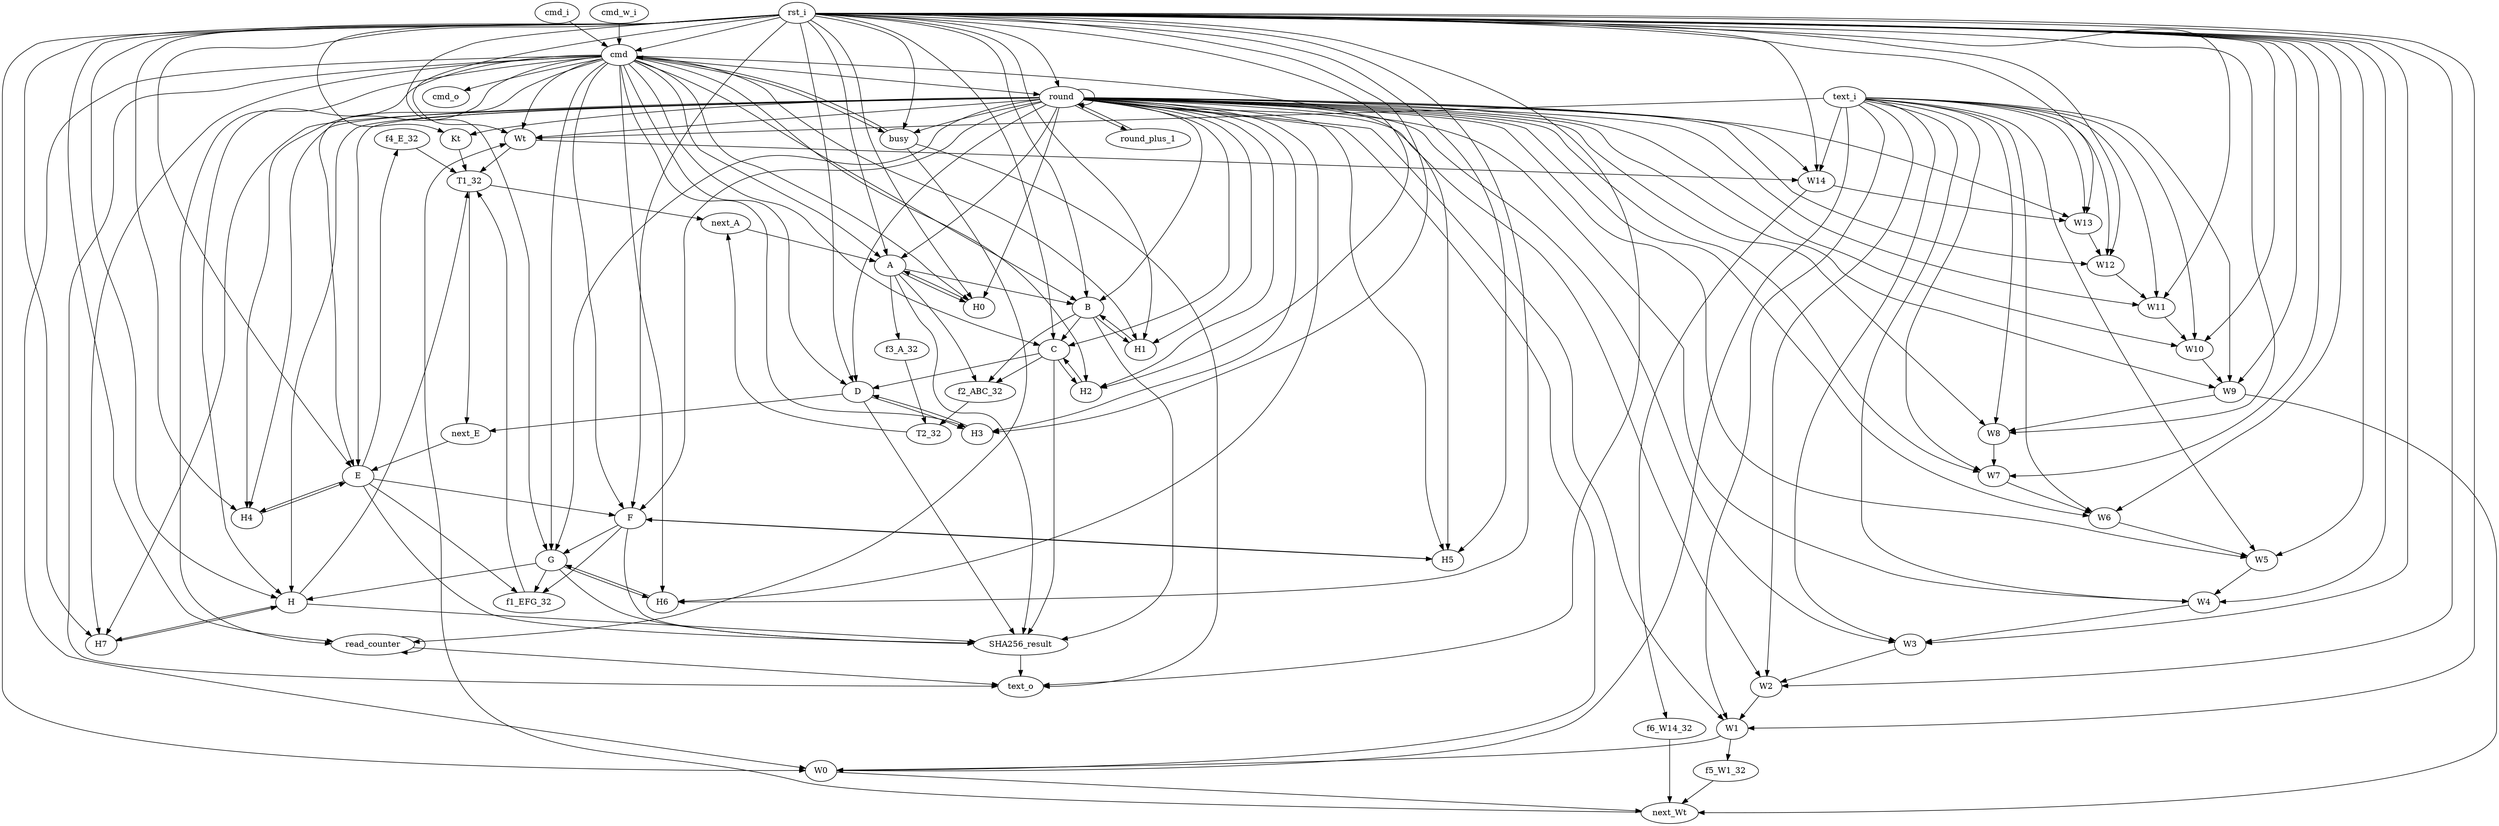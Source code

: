 digraph "" {
	f4_E_32 -> T1_32	 [weight=1.0];
	W14 -> W13	 [weight=1.0];
	W14 -> f6_W14_32	 [weight=1.0];
	W13 -> W12	 [weight=1.0];
	f5_W1_32 -> next_Wt	 [weight=1.0];
	f3_A_32 -> T2_32	 [weight=1.0];
	H7 -> H	 [weight=1.0];
	next_Wt -> Wt	 [weight=1.0];
	H4 -> E	 [weight=1.0];
	next_E -> E	 [weight=17.0];
	cmd_i -> cmd	 [weight=1.0];
	W10 -> W9	 [weight=1.0];
	next_A -> A	 [weight=17.0];
	rst_i -> W14	 [weight=3.0];
	rst_i -> W13	 [weight=3.0];
	rst_i -> H7	 [weight=3.0];
	rst_i -> H4	 [weight=3.0];
	rst_i -> W10	 [weight=3.0];
	rst_i -> busy	 [weight=5.0];
	rst_i -> G	 [weight=19.0];
	rst_i -> Wt	 [weight=19.0];
	rst_i -> read_counter	 [weight=3.0];
	rst_i -> A	 [weight=19.0];
	rst_i -> text_o	 [weight=11.0];
	rst_i -> C	 [weight=19.0];
	rst_i -> B	 [weight=19.0];
	rst_i -> E	 [weight=19.0];
	rst_i -> D	 [weight=19.0];
	rst_i -> F	 [weight=19.0];
	rst_i -> H	 [weight=19.0];
	rst_i -> Kt	 [weight=66.0];
	rst_i -> H1	 [weight=3.0];
	rst_i -> W4	 [weight=3.0];
	rst_i -> H2	 [weight=3.0];
	rst_i -> H3	 [weight=3.0];
	rst_i -> H0	 [weight=3.0];
	rst_i -> cmd	 [weight=4.0];
	rst_i -> H6	 [weight=3.0];
	rst_i -> W12	 [weight=3.0];
	rst_i -> W11	 [weight=3.0];
	rst_i -> H5	 [weight=3.0];
	rst_i -> W7	 [weight=3.0];
	rst_i -> W6	 [weight=3.0];
	rst_i -> W5	 [weight=3.0];
	rst_i -> W3	 [weight=3.0];
	rst_i -> W2	 [weight=3.0];
	rst_i -> W1	 [weight=3.0];
	rst_i -> W0	 [weight=4.0];
	rst_i -> round	 [weight=22.0];
	rst_i -> W9	 [weight=3.0];
	rst_i -> W8	 [weight=3.0];
	busy -> read_counter	 [weight=1.0];
	busy -> text_o	 [weight=10.0];
	busy -> cmd	 [weight=2.0];
	G -> f1_EFG_32	 [weight=1.0];
	G -> SHA256_result	 [weight=1.0];
	G -> H	 [weight=17.0];
	G -> H6	 [weight=1.0];
	T2_32 -> next_A	 [weight=1.0];
	f6_W14_32 -> next_Wt	 [weight=1.0];
	f1_EFG_32 -> T1_32	 [weight=1.0];
	Wt -> W14	 [weight=1.0];
	Wt -> T1_32	 [weight=1.0];
	read_counter -> read_counter	 [weight=2.0];
	read_counter -> text_o	 [weight=9.0];
	A -> f3_A_32	 [weight=1.0];
	A -> B	 [weight=17.0];
	A -> SHA256_result	 [weight=1.0];
	A -> f2_ABC_32	 [weight=1.0];
	A -> H0	 [weight=1.0];
	C -> D	 [weight=17.0];
	C -> SHA256_result	 [weight=1.0];
	C -> f2_ABC_32	 [weight=1.0];
	C -> H2	 [weight=1.0];
	B -> C	 [weight=17.0];
	B -> SHA256_result	 [weight=1.0];
	B -> f2_ABC_32	 [weight=1.0];
	B -> H1	 [weight=1.0];
	E -> f4_E_32	 [weight=1.0];
	E -> H4	 [weight=1.0];
	E -> f1_EFG_32	 [weight=1.0];
	E -> SHA256_result	 [weight=1.0];
	E -> F	 [weight=17.0];
	D -> next_E	 [weight=1.0];
	D -> SHA256_result	 [weight=1.0];
	D -> H3	 [weight=1.0];
	SHA256_result -> text_o	 [weight=8.0];
	F -> G	 [weight=17.0];
	F -> f1_EFG_32	 [weight=1.0];
	F -> SHA256_result	 [weight=1.0];
	F -> H5	 [weight=1.0];
	H -> H7	 [weight=1.0];
	H -> SHA256_result	 [weight=1.0];
	H -> T1_32	 [weight=1.0];
	f2_ABC_32 -> T2_32	 [weight=1.0];
	Kt -> T1_32	 [weight=1.0];
	H1 -> B	 [weight=1.0];
	cmd_w_i -> cmd	 [weight=3.0];
	W4 -> W3	 [weight=1.0];
	T1_32 -> next_E	 [weight=1.0];
	T1_32 -> next_A	 [weight=1.0];
	text_i -> W14	 [weight=1.0];
	text_i -> W13	 [weight=1.0];
	text_i -> W10	 [weight=1.0];
	text_i -> Wt	 [weight=17.0];
	text_i -> W4	 [weight=1.0];
	text_i -> W12	 [weight=1.0];
	text_i -> W11	 [weight=1.0];
	text_i -> W7	 [weight=1.0];
	text_i -> W6	 [weight=1.0];
	text_i -> W5	 [weight=1.0];
	text_i -> W3	 [weight=1.0];
	text_i -> W2	 [weight=1.0];
	text_i -> W1	 [weight=1.0];
	text_i -> W0	 [weight=1.0];
	text_i -> W9	 [weight=1.0];
	text_i -> W8	 [weight=1.0];
	H2 -> C	 [weight=1.0];
	H3 -> D	 [weight=1.0];
	H0 -> A	 [weight=1.0];
	cmd -> H7	 [weight=4.0];
	cmd -> H4	 [weight=4.0];
	cmd -> cmd_o	 [weight=1.0];
	cmd -> busy	 [weight=2.0];
	cmd -> G	 [weight=2.0];
	cmd -> Wt	 [weight=2.0];
	cmd -> read_counter	 [weight=2.0];
	cmd -> A	 [weight=2.0];
	cmd -> text_o	 [weight=10.0];
	cmd -> C	 [weight=2.0];
	cmd -> B	 [weight=2.0];
	cmd -> E	 [weight=2.0];
	cmd -> D	 [weight=2.0];
	cmd -> F	 [weight=2.0];
	cmd -> H	 [weight=2.0];
	cmd -> H1	 [weight=4.0];
	cmd -> H2	 [weight=4.0];
	cmd -> H3	 [weight=4.0];
	cmd -> H0	 [weight=4.0];
	cmd -> H6	 [weight=4.0];
	cmd -> H5	 [weight=4.0];
	cmd -> W0	 [weight=2.0];
	cmd -> round	 [weight=3.0];
	H6 -> G	 [weight=1.0];
	W12 -> W11	 [weight=1.0];
	W11 -> W10	 [weight=1.0];
	H5 -> F	 [weight=1.0];
	W7 -> W6	 [weight=1.0];
	W6 -> W5	 [weight=1.0];
	W5 -> W4	 [weight=1.0];
	round_plus_1 -> round	 [weight=18.0];
	W3 -> W2	 [weight=1.0];
	W2 -> W1	 [weight=1.0];
	W1 -> f5_W1_32	 [weight=1.0];
	W1 -> W0	 [weight=1.0];
	W0 -> next_Wt	 [weight=1.0];
	round -> W14	 [weight=2.0];
	round -> W13	 [weight=2.0];
	round -> H7	 [weight=2.0];
	round -> H4	 [weight=2.0];
	round -> W10	 [weight=2.0];
	round -> busy	 [weight=4.0];
	round -> G	 [weight=18.0];
	round -> Wt	 [weight=18.0];
	round -> A	 [weight=18.0];
	round -> C	 [weight=18.0];
	round -> B	 [weight=18.0];
	round -> E	 [weight=18.0];
	round -> D	 [weight=18.0];
	round -> F	 [weight=18.0];
	round -> H	 [weight=18.0];
	round -> Kt	 [weight=65.0];
	round -> H1	 [weight=2.0];
	round -> W4	 [weight=2.0];
	round -> H2	 [weight=2.0];
	round -> H3	 [weight=2.0];
	round -> H0	 [weight=2.0];
	round -> H6	 [weight=2.0];
	round -> W12	 [weight=2.0];
	round -> W11	 [weight=2.0];
	round -> H5	 [weight=2.0];
	round -> W7	 [weight=2.0];
	round -> W6	 [weight=2.0];
	round -> W5	 [weight=2.0];
	round -> round_plus_1	 [weight=1.0];
	round -> W3	 [weight=2.0];
	round -> W2	 [weight=2.0];
	round -> W1	 [weight=2.0];
	round -> W0	 [weight=3.0];
	round -> round	 [weight=21.0];
	round -> W9	 [weight=2.0];
	round -> W8	 [weight=2.0];
	W9 -> next_Wt	 [weight=1.0];
	W9 -> W8	 [weight=1.0];
	W8 -> W7	 [weight=1.0];
}
